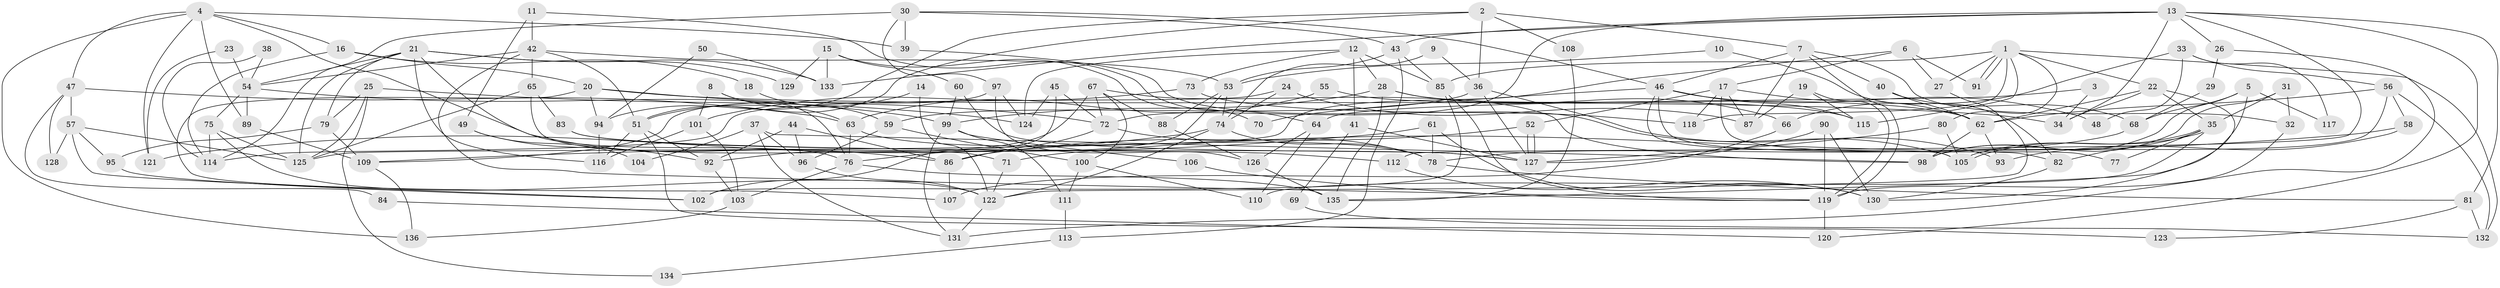 // coarse degree distribution, {7: 0.07407407407407407, 5: 0.09259259259259259, 2: 0.12962962962962962, 11: 0.05555555555555555, 4: 0.14814814814814814, 8: 0.1111111111111111, 16: 0.018518518518518517, 20: 0.018518518518518517, 10: 0.09259259259259259, 9: 0.018518518518518517, 3: 0.14814814814814814, 6: 0.07407407407407407, 15: 0.018518518518518517}
// Generated by graph-tools (version 1.1) at 2025/18/03/04/25 18:18:39]
// undirected, 136 vertices, 272 edges
graph export_dot {
graph [start="1"]
  node [color=gray90,style=filled];
  1;
  2;
  3;
  4;
  5;
  6;
  7;
  8;
  9;
  10;
  11;
  12;
  13;
  14;
  15;
  16;
  17;
  18;
  19;
  20;
  21;
  22;
  23;
  24;
  25;
  26;
  27;
  28;
  29;
  30;
  31;
  32;
  33;
  34;
  35;
  36;
  37;
  38;
  39;
  40;
  41;
  42;
  43;
  44;
  45;
  46;
  47;
  48;
  49;
  50;
  51;
  52;
  53;
  54;
  55;
  56;
  57;
  58;
  59;
  60;
  61;
  62;
  63;
  64;
  65;
  66;
  67;
  68;
  69;
  70;
  71;
  72;
  73;
  74;
  75;
  76;
  77;
  78;
  79;
  80;
  81;
  82;
  83;
  84;
  85;
  86;
  87;
  88;
  89;
  90;
  91;
  92;
  93;
  94;
  95;
  96;
  97;
  98;
  99;
  100;
  101;
  102;
  103;
  104;
  105;
  106;
  107;
  108;
  109;
  110;
  111;
  112;
  113;
  114;
  115;
  116;
  117;
  118;
  119;
  120;
  121;
  122;
  123;
  124;
  125;
  126;
  127;
  128;
  129;
  130;
  131;
  132;
  133;
  134;
  135;
  136;
  1 -- 91;
  1 -- 91;
  1 -- 22;
  1 -- 27;
  1 -- 80;
  1 -- 85;
  1 -- 115;
  1 -- 118;
  1 -- 132;
  2 -- 51;
  2 -- 36;
  2 -- 7;
  2 -- 94;
  2 -- 108;
  3 -- 34;
  3 -- 64;
  4 -- 136;
  4 -- 39;
  4 -- 16;
  4 -- 47;
  4 -- 86;
  4 -- 89;
  4 -- 121;
  5 -- 98;
  5 -- 135;
  5 -- 68;
  5 -- 117;
  6 -- 27;
  6 -- 125;
  6 -- 17;
  6 -- 91;
  7 -- 46;
  7 -- 32;
  7 -- 40;
  7 -- 87;
  7 -- 119;
  8 -- 101;
  8 -- 76;
  8 -- 63;
  9 -- 36;
  9 -- 74;
  10 -- 53;
  10 -- 82;
  11 -- 64;
  11 -- 42;
  11 -- 49;
  12 -- 85;
  12 -- 28;
  12 -- 41;
  12 -- 73;
  12 -- 124;
  13 -- 34;
  13 -- 72;
  13 -- 26;
  13 -- 43;
  13 -- 81;
  13 -- 112;
  13 -- 120;
  13 -- 133;
  14 -- 122;
  14 -- 51;
  15 -- 133;
  15 -- 60;
  15 -- 70;
  15 -- 129;
  16 -- 114;
  16 -- 18;
  16 -- 20;
  17 -- 52;
  17 -- 62;
  17 -- 77;
  17 -- 87;
  17 -- 118;
  18 -- 59;
  19 -- 87;
  19 -- 119;
  19 -- 115;
  20 -- 94;
  20 -- 34;
  20 -- 72;
  20 -- 107;
  21 -- 79;
  21 -- 54;
  21 -- 76;
  21 -- 116;
  21 -- 125;
  21 -- 129;
  21 -- 133;
  22 -- 35;
  22 -- 62;
  22 -- 34;
  22 -- 130;
  23 -- 121;
  23 -- 54;
  24 -- 74;
  24 -- 87;
  24 -- 114;
  25 -- 125;
  25 -- 124;
  25 -- 79;
  25 -- 134;
  26 -- 131;
  26 -- 29;
  27 -- 122;
  28 -- 135;
  28 -- 62;
  28 -- 66;
  28 -- 99;
  29 -- 68;
  30 -- 97;
  30 -- 114;
  30 -- 39;
  30 -- 43;
  30 -- 46;
  31 -- 35;
  31 -- 32;
  31 -- 98;
  32 -- 119;
  33 -- 56;
  33 -- 66;
  33 -- 48;
  33 -- 117;
  35 -- 82;
  35 -- 105;
  35 -- 105;
  35 -- 77;
  35 -- 110;
  36 -- 93;
  36 -- 127;
  36 -- 59;
  37 -- 131;
  37 -- 98;
  37 -- 96;
  37 -- 104;
  38 -- 114;
  38 -- 54;
  39 -- 105;
  40 -- 62;
  40 -- 68;
  41 -- 127;
  41 -- 69;
  42 -- 65;
  42 -- 119;
  42 -- 51;
  42 -- 53;
  42 -- 54;
  43 -- 53;
  43 -- 85;
  43 -- 113;
  44 -- 86;
  44 -- 92;
  44 -- 96;
  45 -- 102;
  45 -- 72;
  45 -- 124;
  46 -- 115;
  46 -- 48;
  46 -- 70;
  46 -- 82;
  46 -- 105;
  47 -- 63;
  47 -- 57;
  47 -- 84;
  47 -- 128;
  49 -- 92;
  49 -- 104;
  50 -- 94;
  50 -- 133;
  51 -- 92;
  51 -- 116;
  51 -- 123;
  52 -- 127;
  52 -- 127;
  52 -- 86;
  53 -- 74;
  53 -- 76;
  53 -- 88;
  54 -- 89;
  54 -- 75;
  54 -- 99;
  55 -- 115;
  55 -- 63;
  56 -- 132;
  56 -- 98;
  56 -- 58;
  56 -- 62;
  57 -- 125;
  57 -- 95;
  57 -- 102;
  57 -- 128;
  58 -- 71;
  58 -- 93;
  59 -- 96;
  59 -- 100;
  60 -- 127;
  60 -- 99;
  61 -- 78;
  61 -- 130;
  61 -- 109;
  62 -- 93;
  62 -- 98;
  63 -- 76;
  63 -- 78;
  64 -- 110;
  64 -- 126;
  65 -- 83;
  65 -- 125;
  65 -- 71;
  66 -- 107;
  67 -- 72;
  67 -- 98;
  67 -- 88;
  67 -- 92;
  67 -- 100;
  68 -- 78;
  69 -- 132;
  71 -- 122;
  72 -- 78;
  72 -- 86;
  73 -- 118;
  73 -- 101;
  74 -- 78;
  74 -- 121;
  74 -- 122;
  75 -- 122;
  75 -- 114;
  75 -- 125;
  76 -- 103;
  76 -- 135;
  78 -- 81;
  79 -- 95;
  79 -- 109;
  80 -- 105;
  80 -- 127;
  81 -- 123;
  81 -- 132;
  82 -- 130;
  83 -- 112;
  83 -- 127;
  84 -- 120;
  85 -- 102;
  85 -- 119;
  86 -- 107;
  88 -- 126;
  89 -- 109;
  90 -- 127;
  90 -- 119;
  90 -- 130;
  92 -- 103;
  94 -- 116;
  95 -- 102;
  96 -- 122;
  97 -- 124;
  97 -- 109;
  97 -- 126;
  99 -- 106;
  99 -- 111;
  99 -- 131;
  100 -- 110;
  100 -- 111;
  101 -- 116;
  101 -- 103;
  103 -- 136;
  106 -- 119;
  108 -- 135;
  109 -- 136;
  111 -- 113;
  112 -- 130;
  113 -- 134;
  119 -- 120;
  122 -- 131;
  126 -- 135;
}

